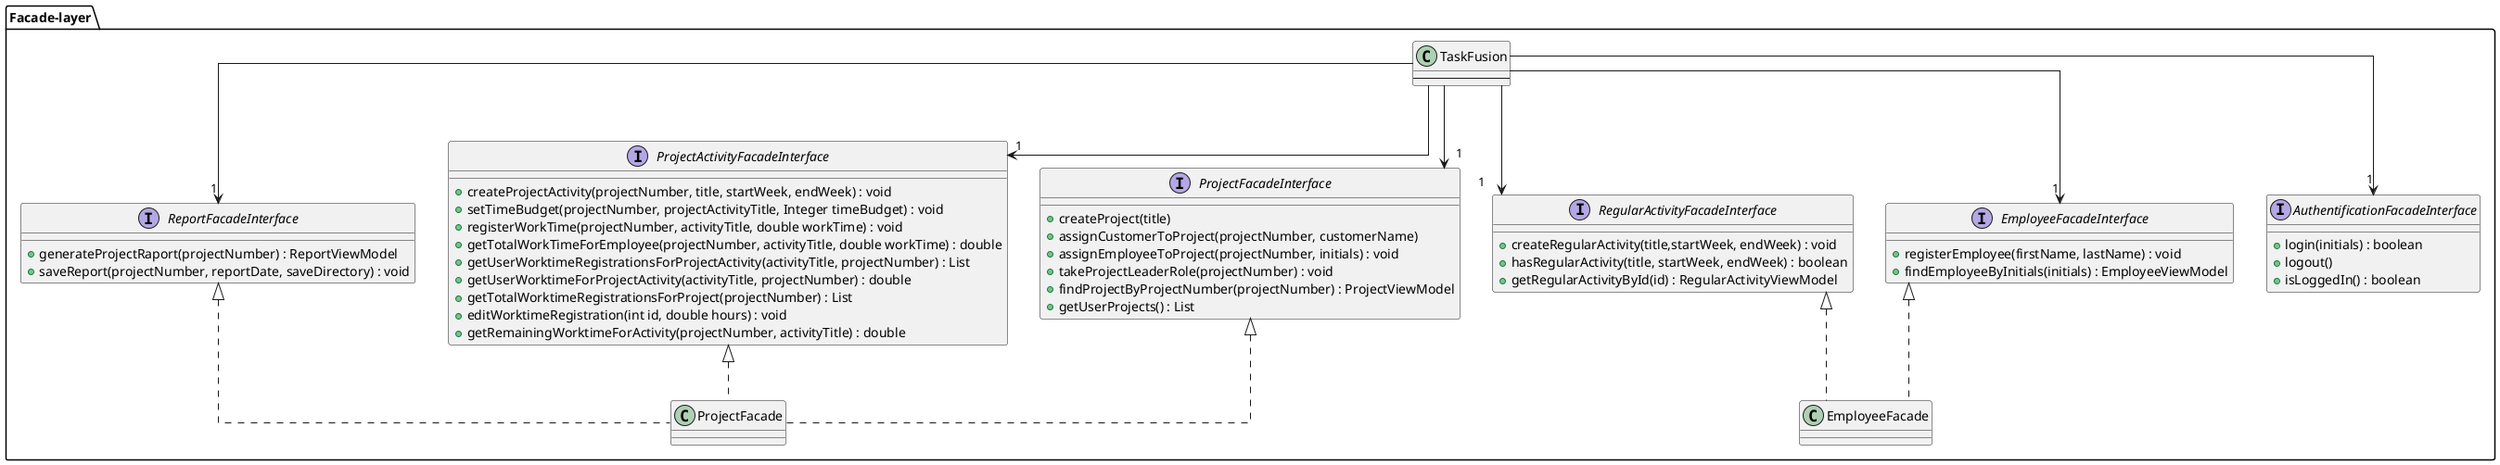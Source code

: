 @startuml ClassDiagram_facade_full
skinparam linetype ortho

package "Facade-layer" as FacadeLayer {

    class TaskFusion{
        --
    }

    interface AuthentificationFacadeInterface {
        + login(initials) : boolean
        + logout()
        + isLoggedIn() : boolean
    }

    interface EmployeeFacadeInterface {
        + registerEmployee(firstName, lastName) : void
        + findEmployeeByInitials(initials) : EmployeeViewModel
    }

    interface RegularActivityFacadeInterface {
        + createRegularActivity(title,startWeek, endWeek) : void
        + hasRegularActivity(title, startWeek, endWeek) : boolean
        + getRegularActivityById(id) : RegularActivityViewModel
    }

    class EmployeeFacade {
    }

    EmployeeFacade .u.|> EmployeeFacadeInterface
    EmployeeFacade .u.|> RegularActivityFacadeInterface
    TaskFusion -->"1" EmployeeFacadeInterface
    TaskFusion -->"1" RegularActivityFacadeInterface
    TaskFusion -->"1" AuthentificationFacadeInterface


    interface ProjectFacadeInterface{
        + createProject(title)
        + assignCustomerToProject(projectNumber, customerName)
        + assignEmployeeToProject(projectNumber, initials) : void
        + takeProjectLeaderRole(projectNumber) : void
        + findProjectByProjectNumber(projectNumber) : ProjectViewModel
        + getUserProjects() : List
    }

    interface ReportFacadeInterface {
        + generateProjectRaport(projectNumber) : ReportViewModel
        + saveReport(projectNumber, reportDate, saveDirectory) : void
    }

    interface ProjectActivityFacadeInterface {
        + createProjectActivity(projectNumber, title, startWeek, endWeek) : void
        + setTimeBudget(projectNumber, projectActivityTitle, Integer timeBudget) : void
        + registerWorkTime(projectNumber, activityTitle, double workTime) : void
        + getTotalWorkTimeForEmployee(projectNumber, activityTitle, double workTime) : double
        + getUserWorktimeRegistrationsForProjectActivity(activityTitle, projectNumber) : List
        + getUserWorktimeForProjectActivity(activityTitle, projectNumber) : double
        + getTotalWorktimeRegistrationsForProject(projectNumber) : List
        + editWorktimeRegistration(int id, double hours) : void
        + getRemainingWorktimeForActivity(projectNumber, activityTitle) : double
    }


    class ProjectFacade {
    }

    ProjectFacade .u.|> ProjectFacadeInterface
    ProjectFacade .u.|> ProjectActivityFacadeInterface
    ProjectFacade .u.|> ReportFacadeInterface
    TaskFusion -->"1" ProjectFacadeInterface
    TaskFusion -->"1" ProjectActivityFacadeInterface
    TaskFusion -->"1" ReportFacadeInterface
}


@enduml